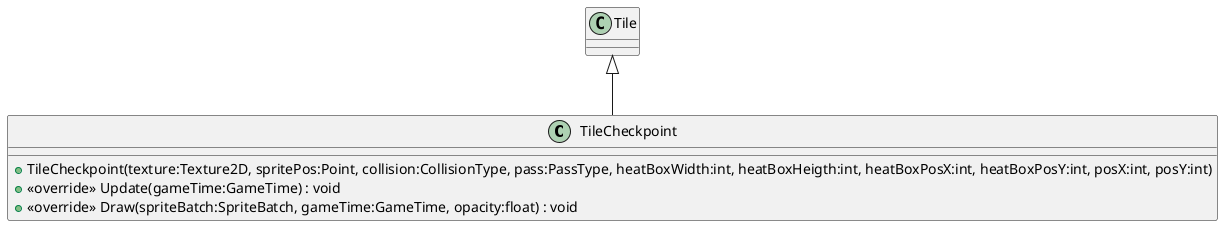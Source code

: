 @startuml
class TileCheckpoint {
    + TileCheckpoint(texture:Texture2D, spritePos:Point, collision:CollisionType, pass:PassType, heatBoxWidth:int, heatBoxHeigth:int, heatBoxPosX:int, heatBoxPosY:int, posX:int, posY:int)
    + <<override>> Update(gameTime:GameTime) : void
    + <<override>> Draw(spriteBatch:SpriteBatch, gameTime:GameTime, opacity:float) : void
}
Tile <|-- TileCheckpoint
@enduml
